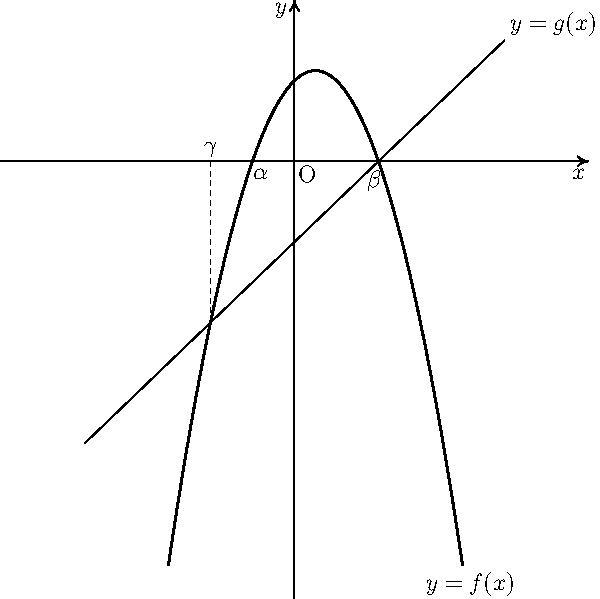 import graph;
import math;
size(300, IgnoreAspect);

texpreamble("\usepackage{lmodern}"+"\usepackage{amsmath}");

real f(real x) { return -(x+1)*(x-2); };
real g(real x) { return x-2; };

real xmin = -5.0;
real xmax = 5.0;

pen boldPen = black + 1pt;
pen dashedLine = black + dashed + .3pt;

Label Lf = Label("$y=f(x)$", position=EndPoint);
Label Lg = Label("$y=g(x)$", position=EndPoint);

draw(graph(f, -3., 4.), L=Lf, p=boldPen);
draw(graph(g, xmin, xmax), L=Lg);

draw((-2.,f(-2.)) -- (-2.,0.), dashedLine);

xaxis("$x$", arrow=ArcArrow(HookHead, size=2.5), xmin=-7., xmax=7.);
yaxis("$y$", ymax=4.,arrow=ArcArrow(HookHead, size=2.5));

label("$\alpha$",(-.8, -.3));
label("$\beta$",(1.9,-.5));
label("$\gamma$",(-2,.3));
label("$\text{O}$", (.3,-.3));